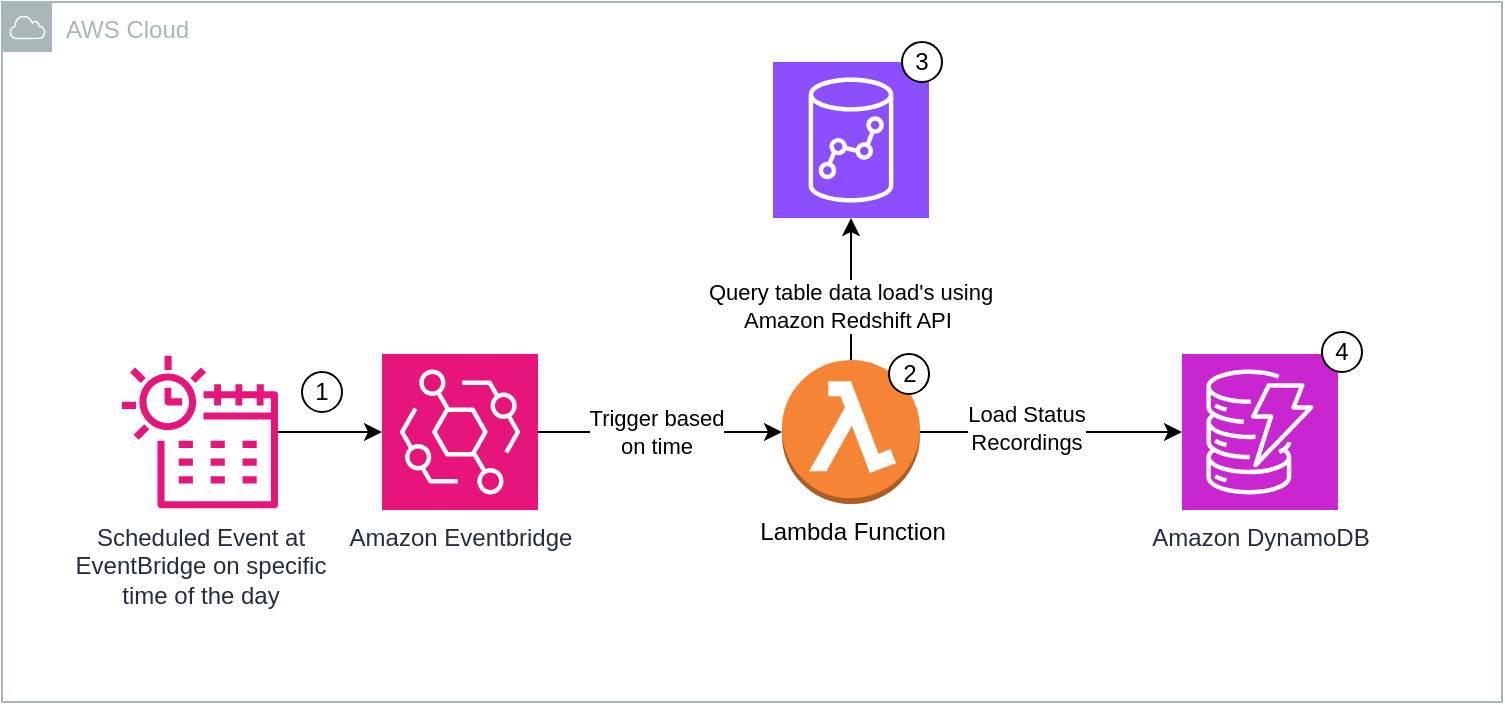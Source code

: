 <mxfile version="23.1.5" type="github">
  <diagram name="Page-1" id="m4-uEgCgD8C3NhUoCEL1">
    <mxGraphModel dx="1660" dy="727" grid="1" gridSize="10" guides="1" tooltips="1" connect="1" arrows="1" fold="1" page="1" pageScale="1" pageWidth="850" pageHeight="1100" math="0" shadow="0">
      <root>
        <mxCell id="0" />
        <mxCell id="1" parent="0" />
        <mxCell id="bB_mocnvcmT9NNA9GiqA-1" value="AWS Cloud" style="sketch=0;outlineConnect=0;gradientColor=none;html=1;whiteSpace=wrap;fontSize=12;fontStyle=0;shape=mxgraph.aws4.group;grIcon=mxgraph.aws4.group_aws_cloud;strokeColor=#AAB7B8;fillColor=none;verticalAlign=top;align=left;spacingLeft=30;fontColor=#AAB7B8;dashed=0;" vertex="1" parent="1">
          <mxGeometry x="-840" y="130" width="750" height="350" as="geometry" />
        </mxCell>
        <mxCell id="bB_mocnvcmT9NNA9GiqA-2" value="" style="sketch=0;points=[[0,0,0],[0.25,0,0],[0.5,0,0],[0.75,0,0],[1,0,0],[0,1,0],[0.25,1,0],[0.5,1,0],[0.75,1,0],[1,1,0],[0,0.25,0],[0,0.5,0],[0,0.75,0],[1,0.25,0],[1,0.5,0],[1,0.75,0]];outlineConnect=0;fontColor=#232F3E;fillColor=#8C4FFF;strokeColor=#ffffff;dashed=0;verticalLabelPosition=bottom;verticalAlign=top;align=center;html=1;fontSize=12;fontStyle=0;aspect=fixed;shape=mxgraph.aws4.resourceIcon;resIcon=mxgraph.aws4.redshift;" vertex="1" parent="1">
          <mxGeometry x="-454.5" y="160" width="78" height="78" as="geometry" />
        </mxCell>
        <mxCell id="bB_mocnvcmT9NNA9GiqA-4" style="edgeStyle=orthogonalEdgeStyle;rounded=0;orthogonalLoop=1;jettySize=auto;html=1;" edge="1" parent="1" source="bB_mocnvcmT9NNA9GiqA-3" target="bB_mocnvcmT9NNA9GiqA-2">
          <mxGeometry relative="1" as="geometry" />
        </mxCell>
        <mxCell id="bB_mocnvcmT9NNA9GiqA-13" value="Query table data load&#39;s using&lt;br&gt;Amazon Redshift API&amp;nbsp;" style="edgeLabel;html=1;align=center;verticalAlign=middle;resizable=0;points=[];" vertex="1" connectable="0" parent="bB_mocnvcmT9NNA9GiqA-4">
          <mxGeometry x="-0.239" y="2" relative="1" as="geometry">
            <mxPoint x="1" as="offset" />
          </mxGeometry>
        </mxCell>
        <mxCell id="bB_mocnvcmT9NNA9GiqA-14" style="edgeStyle=orthogonalEdgeStyle;rounded=0;orthogonalLoop=1;jettySize=auto;html=1;" edge="1" parent="1" source="bB_mocnvcmT9NNA9GiqA-3" target="bB_mocnvcmT9NNA9GiqA-5">
          <mxGeometry relative="1" as="geometry" />
        </mxCell>
        <mxCell id="bB_mocnvcmT9NNA9GiqA-15" value="Load Status&lt;br&gt;Recordings" style="edgeLabel;html=1;align=center;verticalAlign=middle;resizable=0;points=[];" vertex="1" connectable="0" parent="bB_mocnvcmT9NNA9GiqA-14">
          <mxGeometry x="-0.19" y="2" relative="1" as="geometry">
            <mxPoint as="offset" />
          </mxGeometry>
        </mxCell>
        <mxCell id="bB_mocnvcmT9NNA9GiqA-3" value="Lambda Function" style="outlineConnect=0;dashed=0;verticalLabelPosition=bottom;verticalAlign=top;align=center;html=1;shape=mxgraph.aws3.lambda_function;fillColor=#F58534;gradientColor=none;" vertex="1" parent="1">
          <mxGeometry x="-450" y="309" width="69" height="72" as="geometry" />
        </mxCell>
        <mxCell id="bB_mocnvcmT9NNA9GiqA-5" value="Amazon DynamoDB" style="sketch=0;points=[[0,0,0],[0.25,0,0],[0.5,0,0],[0.75,0,0],[1,0,0],[0,1,0],[0.25,1,0],[0.5,1,0],[0.75,1,0],[1,1,0],[0,0.25,0],[0,0.5,0],[0,0.75,0],[1,0.25,0],[1,0.5,0],[1,0.75,0]];outlineConnect=0;fontColor=#232F3E;fillColor=#C925D1;strokeColor=#ffffff;dashed=0;verticalLabelPosition=bottom;verticalAlign=top;align=center;html=1;fontSize=12;fontStyle=0;aspect=fixed;shape=mxgraph.aws4.resourceIcon;resIcon=mxgraph.aws4.dynamodb;" vertex="1" parent="1">
          <mxGeometry x="-250" y="306" width="78" height="78" as="geometry" />
        </mxCell>
        <mxCell id="bB_mocnvcmT9NNA9GiqA-11" style="edgeStyle=orthogonalEdgeStyle;rounded=0;orthogonalLoop=1;jettySize=auto;html=1;" edge="1" parent="1" source="bB_mocnvcmT9NNA9GiqA-6" target="bB_mocnvcmT9NNA9GiqA-3">
          <mxGeometry relative="1" as="geometry" />
        </mxCell>
        <mxCell id="bB_mocnvcmT9NNA9GiqA-12" value="Trigger based&lt;br&gt;on time" style="edgeLabel;html=1;align=center;verticalAlign=middle;resizable=0;points=[];" vertex="1" connectable="0" parent="bB_mocnvcmT9NNA9GiqA-11">
          <mxGeometry x="-0.039" y="-5" relative="1" as="geometry">
            <mxPoint y="-5" as="offset" />
          </mxGeometry>
        </mxCell>
        <mxCell id="bB_mocnvcmT9NNA9GiqA-6" value="Amazon Eventbridge" style="sketch=0;points=[[0,0,0],[0.25,0,0],[0.5,0,0],[0.75,0,0],[1,0,0],[0,1,0],[0.25,1,0],[0.5,1,0],[0.75,1,0],[1,1,0],[0,0.25,0],[0,0.5,0],[0,0.75,0],[1,0.25,0],[1,0.5,0],[1,0.75,0]];outlineConnect=0;fontColor=#232F3E;fillColor=#E7157B;strokeColor=#ffffff;dashed=0;verticalLabelPosition=bottom;verticalAlign=top;align=center;html=1;fontSize=12;fontStyle=0;aspect=fixed;shape=mxgraph.aws4.resourceIcon;resIcon=mxgraph.aws4.eventbridge;" vertex="1" parent="1">
          <mxGeometry x="-650" y="306" width="78" height="78" as="geometry" />
        </mxCell>
        <mxCell id="bB_mocnvcmT9NNA9GiqA-10" style="edgeStyle=orthogonalEdgeStyle;rounded=0;orthogonalLoop=1;jettySize=auto;html=1;" edge="1" parent="1" source="bB_mocnvcmT9NNA9GiqA-8" target="bB_mocnvcmT9NNA9GiqA-6">
          <mxGeometry relative="1" as="geometry" />
        </mxCell>
        <mxCell id="bB_mocnvcmT9NNA9GiqA-8" value="Scheduled Event at &lt;br&gt;EventBridge on specific&lt;br&gt;time of the day&lt;br&gt;&lt;div&gt;&lt;br&gt;&lt;/div&gt;" style="sketch=0;outlineConnect=0;fontColor=#232F3E;gradientColor=none;fillColor=#E7157B;strokeColor=none;dashed=0;verticalLabelPosition=bottom;verticalAlign=top;align=center;html=1;fontSize=12;fontStyle=0;aspect=fixed;pointerEvents=1;shape=mxgraph.aws4.eventbridge_scheduler;" vertex="1" parent="1">
          <mxGeometry x="-780" y="306" width="78" height="78" as="geometry" />
        </mxCell>
        <mxCell id="bB_mocnvcmT9NNA9GiqA-19" value="1" style="ellipse;whiteSpace=wrap;html=1;aspect=fixed;" vertex="1" parent="1">
          <mxGeometry x="-690" y="315" width="20" height="20" as="geometry" />
        </mxCell>
        <mxCell id="bB_mocnvcmT9NNA9GiqA-20" value="2" style="ellipse;whiteSpace=wrap;html=1;aspect=fixed;" vertex="1" parent="1">
          <mxGeometry x="-396.5" y="306" width="20" height="20" as="geometry" />
        </mxCell>
        <mxCell id="bB_mocnvcmT9NNA9GiqA-21" value="3" style="ellipse;whiteSpace=wrap;html=1;aspect=fixed;" vertex="1" parent="1">
          <mxGeometry x="-390" y="150" width="20" height="20" as="geometry" />
        </mxCell>
        <mxCell id="bB_mocnvcmT9NNA9GiqA-22" value="4" style="ellipse;whiteSpace=wrap;html=1;aspect=fixed;" vertex="1" parent="1">
          <mxGeometry x="-180" y="295" width="20" height="20" as="geometry" />
        </mxCell>
      </root>
    </mxGraphModel>
  </diagram>
</mxfile>

